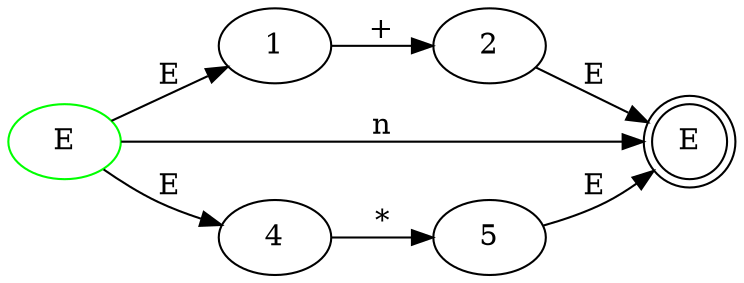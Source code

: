 digraph g {
rankdir = LR
0; 1; 2; 3; 4; 5;
0[label="E", color="green"]
3[label="E", shape="doublecircle"]

0 -> 1[label="E"]
1 -> 2[label="+"]
2 -> 3[label="E"]
0 -> 3[label="n"]
0 -> 4[label="E"]
4 -> 5[label="*"]
5 -> 3[label="E"]
}
